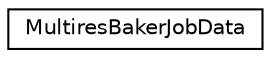 digraph G
{
  edge [fontname="Helvetica",fontsize="10",labelfontname="Helvetica",labelfontsize="10"];
  node [fontname="Helvetica",fontsize="10",shape=record];
  rankdir=LR;
  Node1 [label="MultiresBakerJobData",height=0.2,width=0.4,color="black", fillcolor="white", style="filled",URL="$dc/d63/structMultiresBakerJobData.html"];
}
